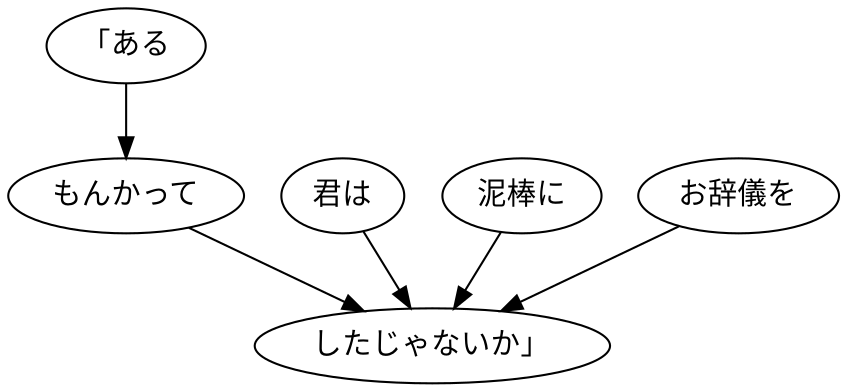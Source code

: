 digraph graph6263 {
	node0 [label="「ある"];
	node1 [label="もんかって"];
	node2 [label="君は"];
	node3 [label="泥棒に"];
	node4 [label="お辞儀を"];
	node5 [label="したじゃないか」"];
	node0 -> node1;
	node1 -> node5;
	node2 -> node5;
	node3 -> node5;
	node4 -> node5;
}
